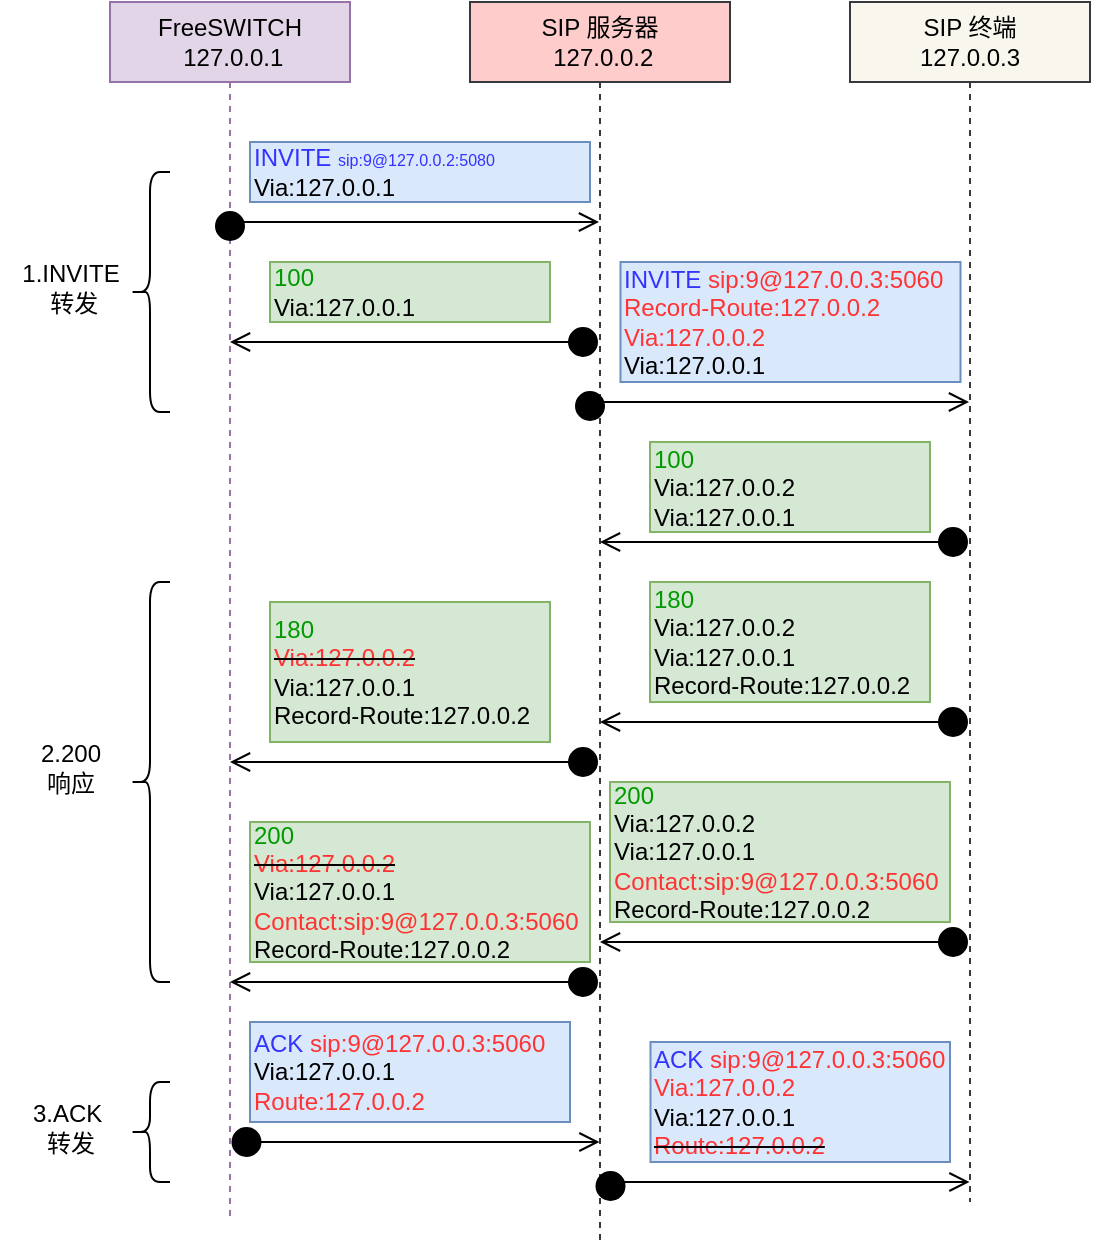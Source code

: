 <mxfile version="21.4.0" type="device">
  <diagram name="第 1 页" id="9kzzinJ-MbL4GD9odWv7">
    <mxGraphModel dx="954" dy="559" grid="1" gridSize="10" guides="1" tooltips="1" connect="1" arrows="1" fold="1" page="1" pageScale="1" pageWidth="827" pageHeight="1169" math="0" shadow="0">
      <root>
        <mxCell id="0" />
        <mxCell id="1" parent="0" />
        <mxCell id="LFw5_-sJQKZeijgqrLep-1" value="SIP 终端&lt;br&gt;127.0.0.3" style="shape=umlLifeline;perimeter=lifelinePerimeter;whiteSpace=wrap;html=1;container=1;dropTarget=0;collapsible=0;recursiveResize=0;outlineConnect=0;portConstraint=eastwest;newEdgeStyle={&quot;edgeStyle&quot;:&quot;elbowEdgeStyle&quot;,&quot;elbow&quot;:&quot;vertical&quot;,&quot;curved&quot;:0,&quot;rounded&quot;:0};fillColor=#f9f7ed;strokeColor=#36393d;" vertex="1" parent="1">
          <mxGeometry x="470" y="50" width="120" height="600" as="geometry" />
        </mxCell>
        <mxCell id="LFw5_-sJQKZeijgqrLep-2" value="SIP 服务器&lt;br&gt;&amp;nbsp;127.0.0.2" style="shape=umlLifeline;perimeter=lifelinePerimeter;whiteSpace=wrap;html=1;container=1;dropTarget=0;collapsible=0;recursiveResize=0;outlineConnect=0;portConstraint=eastwest;newEdgeStyle={&quot;edgeStyle&quot;:&quot;elbowEdgeStyle&quot;,&quot;elbow&quot;:&quot;vertical&quot;,&quot;curved&quot;:0,&quot;rounded&quot;:0};fillColor=#ffcccc;strokeColor=#36393d;" vertex="1" parent="1">
          <mxGeometry x="280" y="50" width="130" height="620" as="geometry" />
        </mxCell>
        <mxCell id="LFw5_-sJQKZeijgqrLep-3" value="FreeSWITCH&lt;br&gt;&amp;nbsp;127.0.0.1" style="shape=umlLifeline;perimeter=lifelinePerimeter;whiteSpace=wrap;html=1;container=1;dropTarget=0;collapsible=0;recursiveResize=0;outlineConnect=0;portConstraint=eastwest;newEdgeStyle={&quot;edgeStyle&quot;:&quot;elbowEdgeStyle&quot;,&quot;elbow&quot;:&quot;vertical&quot;,&quot;curved&quot;:0,&quot;rounded&quot;:0};fillColor=#e1d5e7;strokeColor=#9673a6;" vertex="1" parent="1">
          <mxGeometry x="100" y="50" width="120" height="610" as="geometry" />
        </mxCell>
        <mxCell id="LFw5_-sJQKZeijgqrLep-61" value="&lt;font color=&quot;#3333ff&quot;&gt;INVITE&amp;nbsp;&lt;font style=&quot;font-size: 8px;&quot;&gt;sip:9@127.0.0.2:5080&lt;/font&gt;&lt;/font&gt;&lt;br&gt;Via:127.0.0.1" style="html=1;whiteSpace=wrap;align=left;fillColor=#dae8fc;strokeColor=#6c8ebf;" vertex="1" parent="1">
          <mxGeometry x="170" y="120" width="170" height="30" as="geometry" />
        </mxCell>
        <mxCell id="LFw5_-sJQKZeijgqrLep-63" value="&lt;font color=&quot;#3333ff&quot;&gt;INVITE &lt;/font&gt;&lt;font color=&quot;#ff3333&quot;&gt;sip:9@127.0.0.3:5060&lt;/font&gt;&lt;br&gt;&lt;font color=&quot;#ff3333&quot;&gt;Record-Route:127.0.0.2&lt;br&gt;Via:127.0.0.2&lt;/font&gt;&lt;br&gt;Via:127.0.0.1" style="html=1;whiteSpace=wrap;align=left;fillColor=#dae8fc;strokeColor=#6c8ebf;" vertex="1" parent="1">
          <mxGeometry x="355.25" y="180" width="170" height="60" as="geometry" />
        </mxCell>
        <mxCell id="LFw5_-sJQKZeijgqrLep-64" value="&lt;font color=&quot;#009900&quot;&gt;180&lt;/font&gt;&lt;br&gt;Via:127.0.0.2&lt;br style=&quot;border-color: var(--border-color);&quot;&gt;Via:127.0.0.1&lt;br&gt;Record-Route:127.0.0.2" style="html=1;whiteSpace=wrap;align=left;fillColor=#d5e8d4;strokeColor=#82b366;" vertex="1" parent="1">
          <mxGeometry x="370" y="340" width="140" height="60" as="geometry" />
        </mxCell>
        <mxCell id="LFw5_-sJQKZeijgqrLep-66" value="&lt;font color=&quot;#009900&quot;&gt;180&lt;/font&gt;&lt;br&gt;&lt;strike&gt;&lt;font color=&quot;#ff3333&quot;&gt;Via:127.0.0.2&lt;/font&gt;&lt;/strike&gt;&lt;br style=&quot;border-color: var(--border-color);&quot;&gt;Via:127.0.0.1&lt;br&gt;Record-Route:127.0.0.2" style="html=1;whiteSpace=wrap;align=left;fillColor=#d5e8d4;strokeColor=#82b366;" vertex="1" parent="1">
          <mxGeometry x="180" y="350" width="140" height="70" as="geometry" />
        </mxCell>
        <mxCell id="LFw5_-sJQKZeijgqrLep-67" value="&lt;font color=&quot;#009900&quot;&gt;200&lt;/font&gt;&lt;br&gt;Via:127.0.0.2&lt;br style=&quot;border-color: var(--border-color);&quot;&gt;Via:127.0.0.1&lt;br&gt;&lt;font color=&quot;#ff3333&quot;&gt;Contact:sip:9@127.0.0.3:5060&lt;/font&gt;&lt;br&gt;Record-Route:127.0.0.2" style="html=1;whiteSpace=wrap;align=left;fillColor=#d5e8d4;strokeColor=#82b366;" vertex="1" parent="1">
          <mxGeometry x="350" y="440" width="170" height="70" as="geometry" />
        </mxCell>
        <mxCell id="LFw5_-sJQKZeijgqrLep-68" value="&lt;font color=&quot;#009900&quot;&gt;200&lt;/font&gt;&lt;br&gt;&lt;strike&gt;&lt;font color=&quot;#ff3333&quot;&gt;Via:127.0.0.2&lt;/font&gt;&lt;/strike&gt;&lt;br style=&quot;border-color: var(--border-color);&quot;&gt;Via:127.0.0.1&lt;br&gt;&lt;font color=&quot;#ff3333&quot;&gt;Contact:sip:9@127.0.0.3:5060&lt;/font&gt;&lt;br&gt;Record-Route:127.0.0.2" style="html=1;whiteSpace=wrap;align=left;fillColor=#d5e8d4;strokeColor=#82b366;" vertex="1" parent="1">
          <mxGeometry x="170" y="460" width="170" height="70" as="geometry" />
        </mxCell>
        <mxCell id="LFw5_-sJQKZeijgqrLep-70" value="&lt;font color=&quot;#009900&quot;&gt;100&lt;/font&gt;&lt;br&gt;Via:127.0.0.1" style="html=1;whiteSpace=wrap;align=left;fillColor=#d5e8d4;strokeColor=#82b366;" vertex="1" parent="1">
          <mxGeometry x="180" y="180" width="140" height="30" as="geometry" />
        </mxCell>
        <mxCell id="LFw5_-sJQKZeijgqrLep-71" value="&lt;font color=&quot;#009900&quot;&gt;100&lt;/font&gt;&lt;br&gt;Via:127.0.0.2&lt;br&gt;Via:127.0.0.1" style="html=1;whiteSpace=wrap;align=left;fillColor=#d5e8d4;strokeColor=#82b366;" vertex="1" parent="1">
          <mxGeometry x="370" y="270" width="140" height="45" as="geometry" />
        </mxCell>
        <mxCell id="LFw5_-sJQKZeijgqrLep-72" value="&lt;font color=&quot;#3333ff&quot;&gt;ACK&amp;nbsp;&lt;/font&gt;&lt;font color=&quot;#ff3333&quot;&gt;sip:9@127.0.0.3:5060&lt;/font&gt;&lt;br style=&quot;border-color: var(--border-color);&quot;&gt;Via:127.0.0.1&lt;br&gt;&lt;font color=&quot;#ff3333&quot;&gt;Route:127.0.0.2&lt;/font&gt;" style="html=1;whiteSpace=wrap;align=left;fillColor=#dae8fc;strokeColor=#6c8ebf;" vertex="1" parent="1">
          <mxGeometry x="170" y="560" width="160" height="50" as="geometry" />
        </mxCell>
        <mxCell id="LFw5_-sJQKZeijgqrLep-81" value="" style="html=1;verticalAlign=bottom;startArrow=circle;startFill=1;endArrow=open;startSize=6;endSize=8;edgeStyle=elbowEdgeStyle;elbow=vertical;curved=0;rounded=0;" edge="1" parent="1" target="LFw5_-sJQKZeijgqrLep-2">
          <mxGeometry width="80" relative="1" as="geometry">
            <mxPoint x="160" y="170" as="sourcePoint" />
            <mxPoint x="240" y="170" as="targetPoint" />
            <Array as="points">
              <mxPoint x="240" y="160" />
              <mxPoint x="250" y="160" />
            </Array>
          </mxGeometry>
        </mxCell>
        <mxCell id="LFw5_-sJQKZeijgqrLep-82" value="" style="html=1;verticalAlign=bottom;startArrow=circle;startFill=1;endArrow=open;startSize=6;endSize=8;edgeStyle=elbowEdgeStyle;elbow=vertical;curved=0;rounded=0;" edge="1" parent="1" source="LFw5_-sJQKZeijgqrLep-2" target="LFw5_-sJQKZeijgqrLep-3">
          <mxGeometry width="80" relative="1" as="geometry">
            <mxPoint x="270" y="250" as="sourcePoint" />
            <mxPoint x="470" y="250" as="targetPoint" />
            <Array as="points">
              <mxPoint x="270" y="220" />
              <mxPoint x="250" y="230" />
            </Array>
          </mxGeometry>
        </mxCell>
        <mxCell id="LFw5_-sJQKZeijgqrLep-83" value="" style="html=1;verticalAlign=bottom;startArrow=circle;startFill=1;endArrow=open;startSize=6;endSize=8;edgeStyle=elbowEdgeStyle;elbow=vertical;curved=0;rounded=0;" edge="1" parent="1" target="LFw5_-sJQKZeijgqrLep-1">
          <mxGeometry width="80" relative="1" as="geometry">
            <mxPoint x="340" y="260" as="sourcePoint" />
            <mxPoint x="420" y="260" as="targetPoint" />
            <Array as="points">
              <mxPoint x="450" y="250" />
            </Array>
          </mxGeometry>
        </mxCell>
        <mxCell id="LFw5_-sJQKZeijgqrLep-84" value="" style="html=1;verticalAlign=bottom;startArrow=circle;startFill=1;endArrow=open;startSize=6;endSize=8;edgeStyle=elbowEdgeStyle;elbow=vertical;curved=0;rounded=0;" edge="1" parent="1" source="LFw5_-sJQKZeijgqrLep-1" target="LFw5_-sJQKZeijgqrLep-2">
          <mxGeometry width="80" relative="1" as="geometry">
            <mxPoint x="470" y="410" as="sourcePoint" />
            <mxPoint x="550" y="410" as="targetPoint" />
            <Array as="points">
              <mxPoint x="440" y="320" />
              <mxPoint x="435" y="310" />
            </Array>
          </mxGeometry>
        </mxCell>
        <mxCell id="LFw5_-sJQKZeijgqrLep-85" value="" style="html=1;verticalAlign=bottom;startArrow=circle;startFill=1;endArrow=open;startSize=6;endSize=8;edgeStyle=elbowEdgeStyle;elbow=vertical;curved=0;rounded=0;" edge="1" parent="1" source="LFw5_-sJQKZeijgqrLep-1" target="LFw5_-sJQKZeijgqrLep-2">
          <mxGeometry width="80" relative="1" as="geometry">
            <mxPoint x="480" y="480" as="sourcePoint" />
            <mxPoint x="560" y="480" as="targetPoint" />
            <Array as="points">
              <mxPoint x="450" y="410" />
              <mxPoint x="440" y="430" />
            </Array>
          </mxGeometry>
        </mxCell>
        <mxCell id="LFw5_-sJQKZeijgqrLep-86" value="" style="html=1;verticalAlign=bottom;startArrow=circle;startFill=1;endArrow=open;startSize=6;endSize=8;edgeStyle=elbowEdgeStyle;elbow=vertical;curved=0;rounded=0;" edge="1" parent="1" source="LFw5_-sJQKZeijgqrLep-2" target="LFw5_-sJQKZeijgqrLep-3">
          <mxGeometry width="80" relative="1" as="geometry">
            <mxPoint x="270" y="560" as="sourcePoint" />
            <mxPoint x="350" y="560" as="targetPoint" />
            <Array as="points">
              <mxPoint x="270" y="430" />
              <mxPoint x="290" y="430" />
              <mxPoint x="260" y="450" />
              <mxPoint x="280" y="510" />
            </Array>
          </mxGeometry>
        </mxCell>
        <mxCell id="LFw5_-sJQKZeijgqrLep-87" value="" style="html=1;verticalAlign=bottom;startArrow=circle;startFill=1;endArrow=open;startSize=6;endSize=8;edgeStyle=elbowEdgeStyle;elbow=vertical;curved=0;rounded=0;" edge="1" parent="1" source="LFw5_-sJQKZeijgqrLep-1" target="LFw5_-sJQKZeijgqrLep-2">
          <mxGeometry width="80" relative="1" as="geometry">
            <mxPoint x="570" y="560" as="sourcePoint" />
            <mxPoint x="650" y="560" as="targetPoint" />
            <Array as="points">
              <mxPoint x="440" y="520" />
              <mxPoint x="430" y="540" />
            </Array>
          </mxGeometry>
        </mxCell>
        <mxCell id="LFw5_-sJQKZeijgqrLep-88" value="" style="html=1;verticalAlign=bottom;startArrow=circle;startFill=1;endArrow=open;startSize=6;endSize=8;edgeStyle=elbowEdgeStyle;elbow=vertical;curved=0;rounded=0;" edge="1" parent="1" source="LFw5_-sJQKZeijgqrLep-2" target="LFw5_-sJQKZeijgqrLep-3">
          <mxGeometry width="80" relative="1" as="geometry">
            <mxPoint x="280" y="710" as="sourcePoint" />
            <mxPoint x="360" y="710" as="targetPoint" />
            <Array as="points">
              <mxPoint x="260" y="540" />
              <mxPoint x="250" y="560" />
            </Array>
          </mxGeometry>
        </mxCell>
        <mxCell id="LFw5_-sJQKZeijgqrLep-91" value="&lt;font color=&quot;#3333ff&quot;&gt;ACK&amp;nbsp;&lt;/font&gt;&lt;font color=&quot;#ff3333&quot;&gt;sip:9@127.0.0.3:5060&lt;/font&gt;&lt;br style=&quot;border-color: var(--border-color);&quot;&gt;&lt;font color=&quot;#ff3333&quot;&gt;Via:127.0.0.2&lt;/font&gt;&lt;br&gt;Via:127.0.0.1&lt;br&gt;&lt;strike&gt;&lt;font color=&quot;#ff3333&quot;&gt;Route:127.0.0.2&lt;/font&gt;&lt;/strike&gt;" style="html=1;whiteSpace=wrap;align=left;fillColor=#dae8fc;strokeColor=#6c8ebf;" vertex="1" parent="1">
          <mxGeometry x="370.25" y="570" width="149.75" height="60" as="geometry" />
        </mxCell>
        <mxCell id="LFw5_-sJQKZeijgqrLep-92" value="" style="html=1;verticalAlign=bottom;startArrow=circle;startFill=1;endArrow=open;startSize=6;endSize=8;edgeStyle=elbowEdgeStyle;elbow=vertical;curved=0;rounded=0;" edge="1" parent="1">
          <mxGeometry width="80" relative="1" as="geometry">
            <mxPoint x="350.25" y="650" as="sourcePoint" />
            <mxPoint x="529.75" y="640" as="targetPoint" />
            <Array as="points">
              <mxPoint x="440.25" y="640" />
            </Array>
          </mxGeometry>
        </mxCell>
        <mxCell id="LFw5_-sJQKZeijgqrLep-93" value="" style="html=1;verticalAlign=bottom;startArrow=circle;startFill=1;endArrow=open;startSize=6;endSize=8;edgeStyle=elbowEdgeStyle;elbow=vertical;curved=0;rounded=0;" edge="1" parent="1">
          <mxGeometry width="80" relative="1" as="geometry">
            <mxPoint x="160.25" y="620" as="sourcePoint" />
            <mxPoint x="344.75" y="620" as="targetPoint" />
          </mxGeometry>
        </mxCell>
        <mxCell id="LFw5_-sJQKZeijgqrLep-95" value="" style="shape=curlyBracket;whiteSpace=wrap;html=1;rounded=1;labelPosition=left;verticalLabelPosition=middle;align=right;verticalAlign=middle;" vertex="1" parent="1">
          <mxGeometry x="110" y="135" width="20" height="120" as="geometry" />
        </mxCell>
        <mxCell id="LFw5_-sJQKZeijgqrLep-96" value="" style="shape=curlyBracket;whiteSpace=wrap;html=1;rounded=1;labelPosition=left;verticalLabelPosition=middle;align=right;verticalAlign=middle;" vertex="1" parent="1">
          <mxGeometry x="110" y="340" width="20" height="200" as="geometry" />
        </mxCell>
        <mxCell id="LFw5_-sJQKZeijgqrLep-98" value="1.INVITE&lt;br&gt;&amp;nbsp;转发" style="text;html=1;align=center;verticalAlign=middle;resizable=0;points=[];autosize=1;strokeColor=none;fillColor=none;" vertex="1" parent="1">
          <mxGeometry x="45" y="173" width="70" height="40" as="geometry" />
        </mxCell>
        <mxCell id="LFw5_-sJQKZeijgqrLep-99" value="2.200 &lt;br&gt;响应" style="text;html=1;align=center;verticalAlign=middle;resizable=0;points=[];autosize=1;strokeColor=none;fillColor=none;" vertex="1" parent="1">
          <mxGeometry x="55" y="413" width="50" height="40" as="geometry" />
        </mxCell>
        <mxCell id="LFw5_-sJQKZeijgqrLep-100" value="" style="shape=curlyBracket;whiteSpace=wrap;html=1;rounded=1;labelPosition=left;verticalLabelPosition=middle;align=right;verticalAlign=middle;" vertex="1" parent="1">
          <mxGeometry x="110" y="590" width="20" height="50" as="geometry" />
        </mxCell>
        <mxCell id="LFw5_-sJQKZeijgqrLep-101" value="3.ACK&amp;nbsp;&lt;br&gt;转发" style="text;html=1;align=center;verticalAlign=middle;resizable=0;points=[];autosize=1;strokeColor=none;fillColor=none;" vertex="1" parent="1">
          <mxGeometry x="50" y="593" width="60" height="40" as="geometry" />
        </mxCell>
      </root>
    </mxGraphModel>
  </diagram>
</mxfile>
